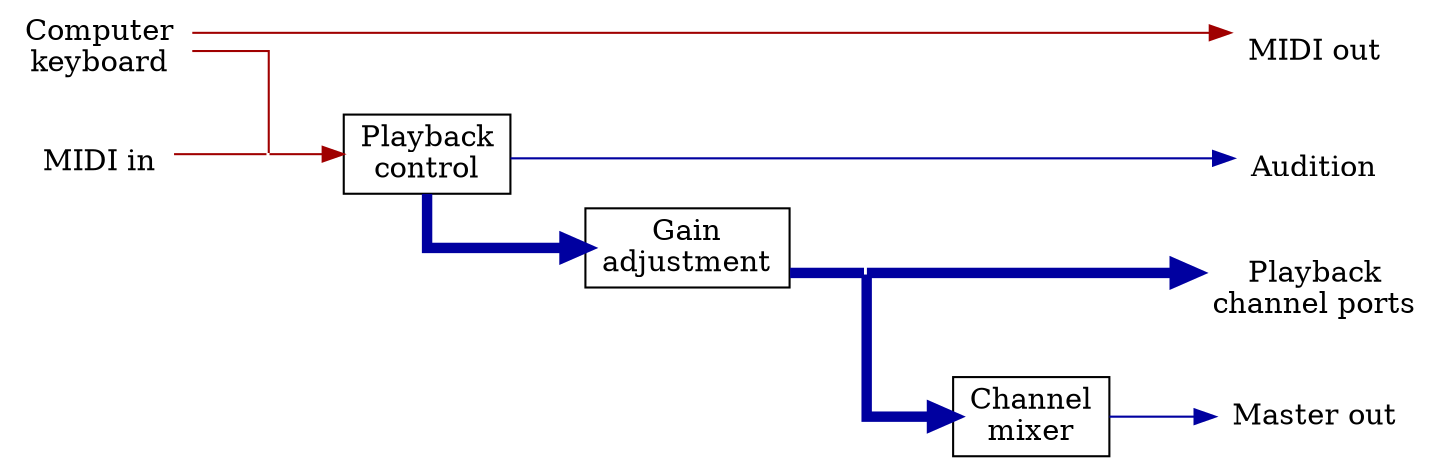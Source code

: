 digraph "signalflow"
	{
	rankdir="LR"
	splines=ortho
	node[shape="box"];
	edge[color="#a00000"]
	"Computer\nkeyboard"[shape=none]
	"Computer\nkeyboard"->junction_0[arrowhead=none]
	"Computer\nkeyboard"->"MIDI out"
	dummy_0->"MIDI out"[style=invis]
	"MIDI out"[shape=none]
	"MIDI in"->junction_0[arrowhead=none]
	"MIDI in"[shape=none]
	"junction_0"->"Playback\ncontrol"
	"Playback\ncontrol"->"Gain\nadjustment"[penwidth = 5,color="#0000a0"]
	"Audition"[shape=none]
	"Playback\ncontrol"->"Audition"[color="#0000a0"]
	"Gain\nadjustment"->"junction_1"[penwidth = 5,color="#0000a0",arrowhead=none]
	"junction_1"->"Channel\nmixer"[penwidth = 5,color="#0000a0"]
	"junction_1"->"Playback\nchannel ports"[penwidth = 5,color="#0000a0"]
	"junction_1"->dummy_0[style=invis]
	dummy_0->"Playback\nchannel ports"[style=invis]
	dummy_0->"Audition"[style=invis]
	dummy_0[style="invis"]
	"Master out"[shape=none]
	"junction_1"[style=invis,label="",fixedsize=true,width=0,height=0]
	"junction_0"[style=invis,label="",fixedsize=true,width=0,height=0]
	"Playback\nchannel ports"[shape=none]
	"Channel\nmixer"->"Master out"[color="#0000a0"]
	}
